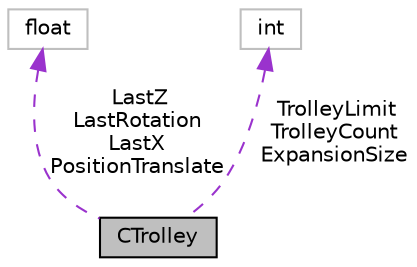 digraph "CTrolley"
{
  bgcolor="transparent";
  edge [fontname="Helvetica",fontsize="10",labelfontname="Helvetica",labelfontsize="10"];
  node [fontname="Helvetica",fontsize="10",shape=record];
  Node1 [label="CTrolley",height=0.2,width=0.4,color="black", fillcolor="grey75", style="filled", fontcolor="black"];
  Node2 -> Node1 [dir="back",color="darkorchid3",fontsize="10",style="dashed",label=" LastZ\nLastRotation\nLastX\nPositionTranslate" ,fontname="Helvetica"];
  Node2 [label="float",height=0.2,width=0.4,color="grey75"];
  Node3 -> Node1 [dir="back",color="darkorchid3",fontsize="10",style="dashed",label=" TrolleyLimit\nTrolleyCount\nExpansionSize" ,fontname="Helvetica"];
  Node3 [label="int",height=0.2,width=0.4,color="grey75"];
}
